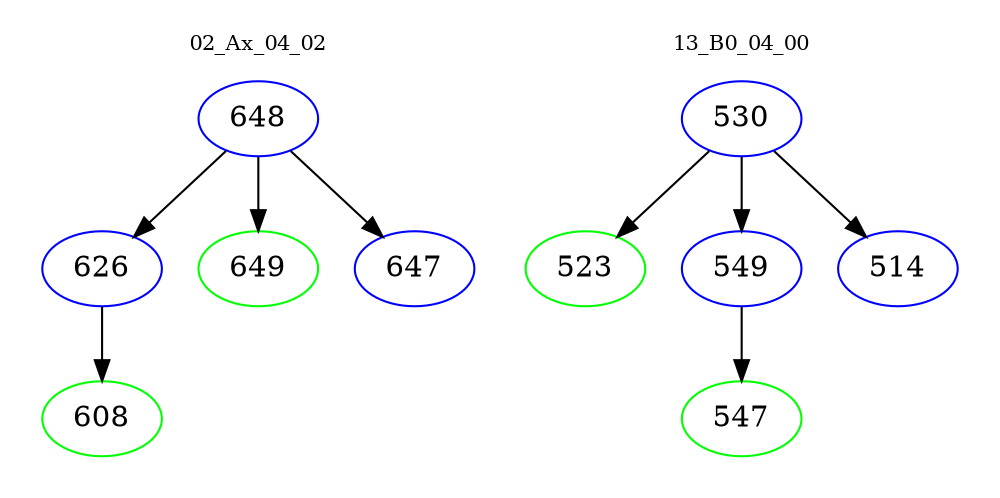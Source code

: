 digraph{
subgraph cluster_0 {
color = white
label = "02_Ax_04_02";
fontsize=10;
T0_648 [label="648", color="blue"]
T0_648 -> T0_626 [color="black"]
T0_626 [label="626", color="blue"]
T0_626 -> T0_608 [color="black"]
T0_608 [label="608", color="green"]
T0_648 -> T0_649 [color="black"]
T0_649 [label="649", color="green"]
T0_648 -> T0_647 [color="black"]
T0_647 [label="647", color="blue"]
}
subgraph cluster_1 {
color = white
label = "13_B0_04_00";
fontsize=10;
T1_530 [label="530", color="blue"]
T1_530 -> T1_523 [color="black"]
T1_523 [label="523", color="green"]
T1_530 -> T1_549 [color="black"]
T1_549 [label="549", color="blue"]
T1_549 -> T1_547 [color="black"]
T1_547 [label="547", color="green"]
T1_530 -> T1_514 [color="black"]
T1_514 [label="514", color="blue"]
}
}
